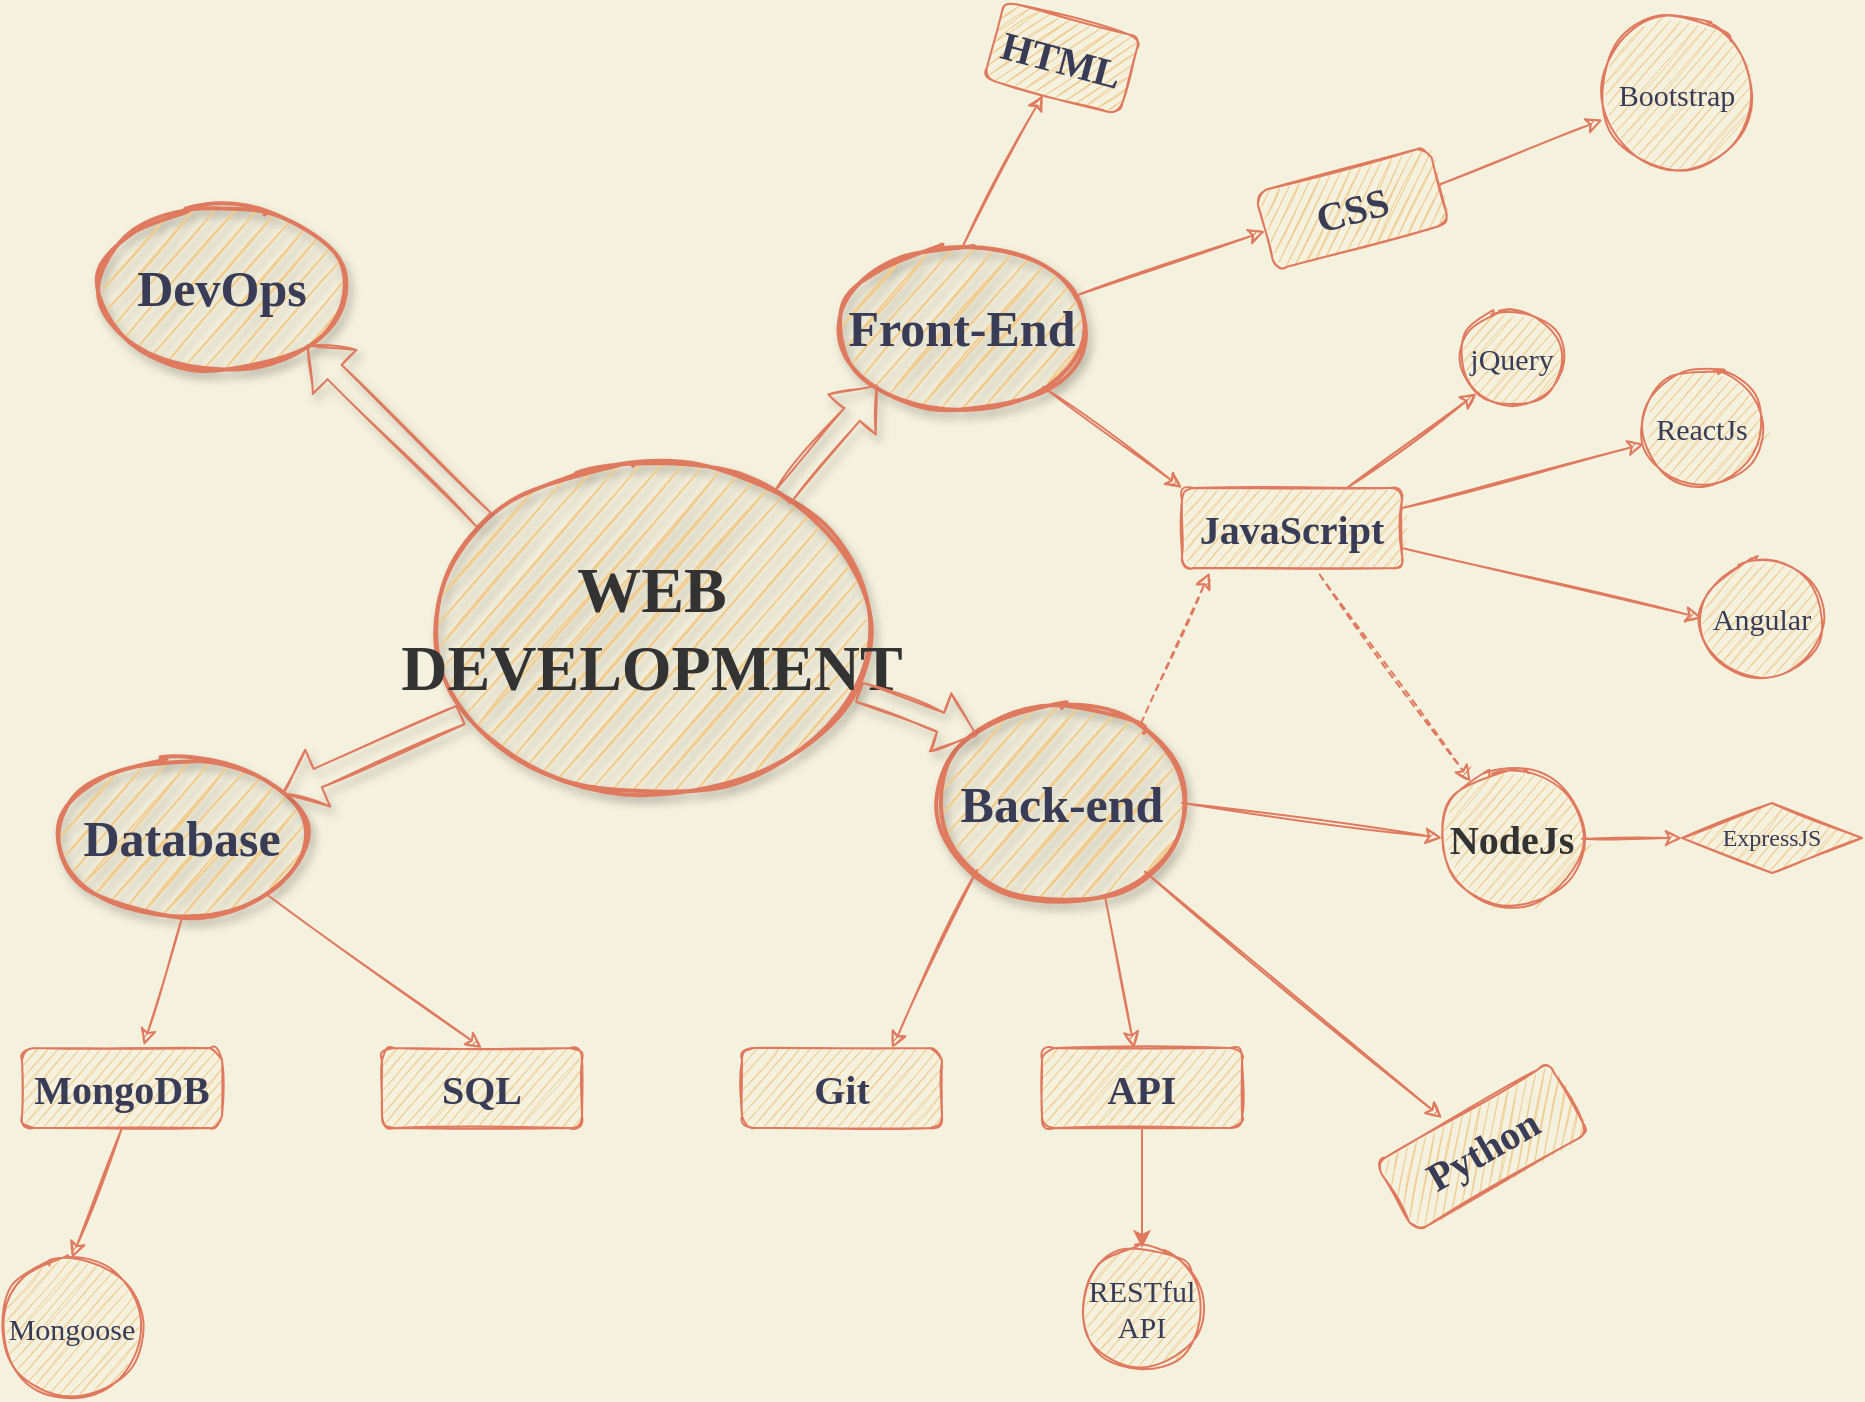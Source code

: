 <mxfile version="13.8.9-1" type="github">
  <diagram name="Page-1" id="ad52d381-51e7-2e0d-a935-2d0ddd2fd229">
    <mxGraphModel dx="992" dy="598" grid="1" gridSize="10" guides="1" tooltips="1" connect="1" arrows="1" fold="1" page="1" pageScale="1" pageWidth="1100" pageHeight="850" background="#F4F1DE" math="0" shadow="0">
      <root>
        <mxCell id="0" />
        <mxCell id="1" parent="0" />
        <mxCell id="2c924340bb9dbf6c-2" value="&lt;font style=&quot;font-size: 25px;&quot;&gt;&lt;b style=&quot;font-size: 25px;&quot;&gt;&lt;span style=&quot;font-size: 25px;&quot;&gt;DevOps&lt;/span&gt;&lt;/b&gt;&lt;/font&gt;" style="ellipse;whiteSpace=wrap;html=1;rounded=1;shadow=1;comic=0;labelBackgroundColor=none;strokeWidth=2;fontFamily=Cabin Sketch;fontSize=25;align=center;sketch=1;fontSource=https%3A%2F%2Ffonts.googleapis.com%2Fcss%3Ffamily%3DCabin%2BSketch;fontStyle=0;fillColor=#F2CC8F;strokeColor=#E07A5F;fontColor=#393C56;" parent="1" vertex="1">
          <mxGeometry x="170" y="165" width="120" height="80" as="geometry" />
        </mxCell>
        <mxCell id="2c924340bb9dbf6c-3" value="&lt;span style=&quot;font-size: 25px;&quot;&gt;&lt;font style=&quot;font-size: 25px;&quot;&gt;&lt;span style=&quot;font-size: 25px;&quot;&gt;Front-End&lt;/span&gt;&lt;/font&gt;&lt;/span&gt;" style="ellipse;whiteSpace=wrap;html=1;rounded=1;shadow=1;comic=0;labelBackgroundColor=none;strokeWidth=2;fontFamily=Cabin Sketch;fontSize=25;align=center;fontStyle=1;sketch=1;fontSource=https%3A%2F%2Ffonts.googleapis.com%2Fcss%3Ffamily%3DCabin%2BSketch;strokeColor=#E07A5F;fillColor=#F2CC8F;fontColor=#393C56;" parent="1" vertex="1">
          <mxGeometry x="540" y="185" width="120" height="80" as="geometry" />
        </mxCell>
        <mxCell id="2c924340bb9dbf6c-4" value="&lt;font color=&quot;#333333&quot; style=&quot;font-size: 32px;&quot;&gt;WEB DEVELOPMENT&lt;/font&gt;" style="ellipse;rounded=1;shadow=1;comic=0;labelBackgroundColor=none;strokeWidth=2;fontFamily=Cabin Sketch;fontSize=32;align=center;strokeColor=#E07A5F;labelBorderColor=none;whiteSpace=wrap;html=1;fontStyle=1;sketch=1;fontSource=https%3A%2F%2Ffonts.googleapis.com%2Fcss%3Ffamily%3DCabin%2BSketch;fontColor=#393C56;fillColor=#F2CC8F;" parent="1" vertex="1">
          <mxGeometry x="340" y="295" width="210" height="160" as="geometry" />
        </mxCell>
        <mxCell id="2c924340bb9dbf6c-5" value="&lt;font style=&quot;font-size: 25px;&quot;&gt;&lt;b style=&quot;font-size: 25px;&quot;&gt;&lt;span style=&quot;font-size: 25px;&quot;&gt;Back-end&lt;/span&gt;&lt;/b&gt;&lt;/font&gt;" style="ellipse;whiteSpace=wrap;html=1;rounded=1;shadow=1;comic=0;labelBackgroundColor=none;strokeWidth=2;fontFamily=Cabin Sketch;fontSize=25;align=center;sketch=1;fontSource=https%3A%2F%2Ffonts.googleapis.com%2Fcss%3Ffamily%3DCabin%2BSketch;fontStyle=0;strokeColor=#E07A5F;fillColor=#F2CC8F;fontColor=#393C56;" parent="1" vertex="1">
          <mxGeometry x="590" y="415" width="120" height="95" as="geometry" />
        </mxCell>
        <mxCell id="PwfOH68YG07IcWF_8wBd-2" value="&lt;font style=&quot;font-size: 25px;&quot;&gt;&lt;b style=&quot;font-size: 25px;&quot;&gt;&lt;span style=&quot;font-size: 25px;&quot;&gt;Database&lt;/span&gt;&lt;/b&gt;&lt;/font&gt;" style="ellipse;whiteSpace=wrap;html=1;rounded=1;shadow=1;comic=0;labelBackgroundColor=none;strokeWidth=2;fontFamily=Cabin Sketch;fontSize=25;align=center;sketch=1;fontSource=https%3A%2F%2Ffonts.googleapis.com%2Fcss%3Ffamily%3DCabin%2BSketch;fontStyle=0;fillColor=#F2CC8F;strokeColor=#E07A5F;fontColor=#393C56;" vertex="1" parent="1">
          <mxGeometry x="150" y="440" width="120" height="80" as="geometry" />
        </mxCell>
        <mxCell id="PwfOH68YG07IcWF_8wBd-3" value="" style="endArrow=classic;html=1;exitX=0.5;exitY=0;exitDx=0;exitDy=0;sketch=1;shadow=0;strokeColor=#E07A5F;fontColor=#393C56;labelBackgroundColor=#F4F1DE;" edge="1" parent="1" source="2c924340bb9dbf6c-3" target="PwfOH68YG07IcWF_8wBd-4">
          <mxGeometry width="50" height="50" relative="1" as="geometry">
            <mxPoint x="590" y="195" as="sourcePoint" />
            <mxPoint x="600" y="145" as="targetPoint" />
          </mxGeometry>
        </mxCell>
        <mxCell id="PwfOH68YG07IcWF_8wBd-4" value="&lt;font style=&quot;font-size: 20px&quot;&gt;&lt;b&gt;HTML&lt;/b&gt;&lt;/font&gt;" style="rounded=1;whiteSpace=wrap;html=1;glass=0;sketch=1;fontFamily=Cabin Sketch;fontSource=https%3A%2F%2Ffonts.googleapis.com%2Fcss%3Ffamily%3DCabin%2BSketch;fontSize=20;fillColor=#F2CC8F;strokeColor=#E07A5F;rotation=15;fontColor=#393C56;" vertex="1" parent="1">
          <mxGeometry x="615" y="70" width="70" height="40" as="geometry" />
        </mxCell>
        <mxCell id="PwfOH68YG07IcWF_8wBd-5" value="&lt;font style=&quot;font-size: 20px&quot;&gt;&lt;b&gt;CSS&lt;/b&gt;&lt;/font&gt;" style="rounded=1;whiteSpace=wrap;html=1;sketch=1;fontFamily=Cabin Sketch;fontSource=https%3A%2F%2Ffonts.googleapis.com%2Fcss%3Ffamily%3DCabin%2BSketch;fontSize=20;fillColor=#F2CC8F;strokeColor=#E07A5F;rotation=-15;fontColor=#393C56;" vertex="1" parent="1">
          <mxGeometry x="750" y="145" width="90" height="40" as="geometry" />
        </mxCell>
        <mxCell id="PwfOH68YG07IcWF_8wBd-6" value="" style="endArrow=classic;html=1;exitX=0.972;exitY=0.299;exitDx=0;exitDy=0;exitPerimeter=0;entryX=0;entryY=0.5;entryDx=0;entryDy=0;sketch=1;shadow=0;strokeColor=#E07A5F;fontColor=#393C56;labelBackgroundColor=#F4F1DE;" edge="1" parent="1" source="2c924340bb9dbf6c-3" target="PwfOH68YG07IcWF_8wBd-5">
          <mxGeometry width="50" height="50" relative="1" as="geometry">
            <mxPoint x="600" y="205" as="sourcePoint" />
            <mxPoint x="645.294" y="135" as="targetPoint" />
          </mxGeometry>
        </mxCell>
        <mxCell id="PwfOH68YG07IcWF_8wBd-7" value="&lt;b&gt;JavaScript&lt;/b&gt;" style="rounded=1;whiteSpace=wrap;html=1;sketch=1;fontSize=20;fontFamily=Cabin Sketch;fontSource=https%3A%2F%2Ffonts.googleapis.com%2Fcss%3Ffamily%3DCabin%2BSketch;fillColor=#F2CC8F;strokeColor=#E07A5F;rotation=0;fontColor=#393C56;" vertex="1" parent="1">
          <mxGeometry x="710" y="305" width="110" height="40" as="geometry" />
        </mxCell>
        <mxCell id="PwfOH68YG07IcWF_8wBd-8" value="" style="endArrow=classic;html=1;entryX=0;entryY=0;entryDx=0;entryDy=0;sketch=1;shadow=0;strokeColor=#E07A5F;fontColor=#393C56;labelBackgroundColor=#F4F1DE;" edge="1" parent="1" source="2c924340bb9dbf6c-3" target="PwfOH68YG07IcWF_8wBd-7">
          <mxGeometry width="50" height="50" relative="1" as="geometry">
            <mxPoint x="640" y="285" as="sourcePoint" />
            <mxPoint x="690" y="235" as="targetPoint" />
          </mxGeometry>
        </mxCell>
        <mxCell id="PwfOH68YG07IcWF_8wBd-9" value="" style="endArrow=classic;html=1;entryX=0.003;entryY=0.678;entryDx=0;entryDy=0;entryPerimeter=0;sketch=1;exitX=1;exitY=0.5;exitDx=0;exitDy=0;strokeColor=#E07A5F;fontColor=#393C56;labelBackgroundColor=#F4F1DE;" edge="1" parent="1" source="PwfOH68YG07IcWF_8wBd-5" target="PwfOH68YG07IcWF_8wBd-11">
          <mxGeometry width="50" height="50" relative="1" as="geometry">
            <mxPoint x="840" y="165" as="sourcePoint" />
            <mxPoint x="900" y="174.41" as="targetPoint" />
          </mxGeometry>
        </mxCell>
        <mxCell id="PwfOH68YG07IcWF_8wBd-11" value="Bootstrap" style="ellipse;whiteSpace=wrap;html=1;aspect=fixed;sketch=1;fontFamily=Cabin Sketch;fontSource=https%3A%2F%2Ffonts.googleapis.com%2Fcss%3Ffamily%3DCabin%2BSketch;fontSize=15;fillColor=#F2CC8F;strokeColor=#E07A5F;fontColor=#393C56;" vertex="1" parent="1">
          <mxGeometry x="920" y="70" width="75" height="75" as="geometry" />
        </mxCell>
        <mxCell id="PwfOH68YG07IcWF_8wBd-13" value="" style="endArrow=classic;html=1;entryX=0;entryY=1;entryDx=0;entryDy=0;sketch=1;exitX=0.75;exitY=0;exitDx=0;exitDy=0;strokeColor=#E07A5F;fontColor=#393C56;labelBackgroundColor=#F4F1DE;" edge="1" parent="1" source="PwfOH68YG07IcWF_8wBd-7" target="PwfOH68YG07IcWF_8wBd-14">
          <mxGeometry width="50" height="50" relative="1" as="geometry">
            <mxPoint x="830" y="310" as="sourcePoint" />
            <mxPoint x="880" y="265" as="targetPoint" />
          </mxGeometry>
        </mxCell>
        <mxCell id="PwfOH68YG07IcWF_8wBd-14" value="jQuery" style="ellipse;whiteSpace=wrap;html=1;aspect=fixed;sketch=1;fontSize=15;fontFamily=Cabin Sketch;fontSource=https%3A%2F%2Ffonts.googleapis.com%2Fcss%3Ffamily%3DCabin%2BSketch;fillColor=#F2CC8F;strokeColor=#E07A5F;fontColor=#393C56;" vertex="1" parent="1">
          <mxGeometry x="850" y="215" width="50" height="50" as="geometry" />
        </mxCell>
        <mxCell id="PwfOH68YG07IcWF_8wBd-15" value="" style="endArrow=classic;html=1;entryX=0.017;entryY=0.633;entryDx=0;entryDy=0;entryPerimeter=0;exitX=1;exitY=0.25;exitDx=0;exitDy=0;sketch=1;strokeColor=#E07A5F;fontColor=#393C56;labelBackgroundColor=#F4F1DE;" edge="1" parent="1" source="PwfOH68YG07IcWF_8wBd-7" target="PwfOH68YG07IcWF_8wBd-16">
          <mxGeometry width="50" height="50" relative="1" as="geometry">
            <mxPoint x="840" y="325" as="sourcePoint" />
            <mxPoint x="900" y="335" as="targetPoint" />
          </mxGeometry>
        </mxCell>
        <mxCell id="PwfOH68YG07IcWF_8wBd-16" value="ReactJs" style="ellipse;whiteSpace=wrap;html=1;aspect=fixed;sketch=1;fontSize=15;fontFamily=Cabin Sketch;fontSource=https%3A%2F%2Ffonts.googleapis.com%2Fcss%3Ffamily%3DCabin%2BSketch;fillColor=#F2CC8F;strokeColor=#E07A5F;fontColor=#393C56;" vertex="1" parent="1">
          <mxGeometry x="940" y="245" width="60" height="60" as="geometry" />
        </mxCell>
        <mxCell id="PwfOH68YG07IcWF_8wBd-18" value="" style="endArrow=classic;html=1;entryX=0.126;entryY=1.056;entryDx=0;entryDy=0;entryPerimeter=0;dashed=1;exitX=0.83;exitY=0.079;exitDx=0;exitDy=0;exitPerimeter=0;sketch=1;shadow=0;strokeColor=#E07A5F;fontColor=#393C56;labelBackgroundColor=#F4F1DE;" edge="1" parent="1" source="2c924340bb9dbf6c-5" target="PwfOH68YG07IcWF_8wBd-7">
          <mxGeometry width="50" height="50" relative="1" as="geometry">
            <mxPoint x="690" y="415" as="sourcePoint" />
            <mxPoint x="760" y="330" as="targetPoint" />
          </mxGeometry>
        </mxCell>
        <mxCell id="PwfOH68YG07IcWF_8wBd-19" value="" style="endArrow=classic;html=1;dashed=1;sketch=1;exitX=0.626;exitY=1.083;exitDx=0;exitDy=0;exitPerimeter=0;strokeColor=#E07A5F;fontColor=#393C56;labelBackgroundColor=#F4F1DE;" edge="1" parent="1" source="PwfOH68YG07IcWF_8wBd-7" target="PwfOH68YG07IcWF_8wBd-20">
          <mxGeometry width="50" height="50" relative="1" as="geometry">
            <mxPoint x="790" y="345" as="sourcePoint" />
            <mxPoint x="810" y="475" as="targetPoint" />
          </mxGeometry>
        </mxCell>
        <mxCell id="PwfOH68YG07IcWF_8wBd-20" value="&lt;font color=&quot;#333333&quot; face=&quot;Cabin Sketch&quot; data-font-src=&quot;https://fonts.googleapis.com/css?family=Cabin+Sketch&quot; style=&quot;font-size: 20px&quot;&gt;&lt;b&gt;NodeJs&lt;/b&gt;&lt;/font&gt;" style="ellipse;whiteSpace=wrap;html=1;aspect=fixed;sketch=1;fontColor=#393C56;fillColor=#F2CC8F;strokeColor=#E07A5F;" vertex="1" parent="1">
          <mxGeometry x="840" y="445" width="70" height="70" as="geometry" />
        </mxCell>
        <mxCell id="PwfOH68YG07IcWF_8wBd-21" value="ExpressJS" style="rhombus;whiteSpace=wrap;html=1;shadow=0;sketch=1;fontFamily=Cabin Sketch;fontSource=https%3A%2F%2Ffonts.googleapis.com%2Fcss%3Ffamily%3DCabin%2BSketch;fontSize=12;fillColor=#F2CC8F;strokeColor=#E07A5F;fontColor=#393C56;" vertex="1" parent="1">
          <mxGeometry x="960" y="462.5" width="90" height="35" as="geometry" />
        </mxCell>
        <mxCell id="PwfOH68YG07IcWF_8wBd-22" value="" style="endArrow=classic;html=1;sketch=1;strokeColor=#E07A5F;fontColor=#393C56;labelBackgroundColor=#F4F1DE;" edge="1" parent="1">
          <mxGeometry width="50" height="50" relative="1" as="geometry">
            <mxPoint x="910" y="480.41" as="sourcePoint" />
            <mxPoint x="960" y="480" as="targetPoint" />
          </mxGeometry>
        </mxCell>
        <mxCell id="PwfOH68YG07IcWF_8wBd-23" value="" style="endArrow=classic;html=1;entryX=0;entryY=0.5;entryDx=0;entryDy=0;exitX=1;exitY=0.5;exitDx=0;exitDy=0;sketch=1;shadow=0;strokeColor=#E07A5F;fontColor=#393C56;labelBackgroundColor=#F4F1DE;" edge="1" parent="1" source="2c924340bb9dbf6c-5" target="PwfOH68YG07IcWF_8wBd-20">
          <mxGeometry width="50" height="50" relative="1" as="geometry">
            <mxPoint x="690" y="455" as="sourcePoint" />
            <mxPoint x="740" y="405" as="targetPoint" />
          </mxGeometry>
        </mxCell>
        <mxCell id="PwfOH68YG07IcWF_8wBd-24" value="&lt;b&gt;API&lt;/b&gt;" style="rounded=1;whiteSpace=wrap;html=1;sketch=1;fontSize=20;fontFamily=Cabin Sketch;fontSource=https%3A%2F%2Ffonts.googleapis.com%2Fcss%3Ffamily%3DCabin%2BSketch;fillColor=#F2CC8F;strokeColor=#E07A5F;fontColor=#393C56;" vertex="1" parent="1">
          <mxGeometry x="640" y="585" width="100" height="40" as="geometry" />
        </mxCell>
        <mxCell id="PwfOH68YG07IcWF_8wBd-25" value="" style="endArrow=classic;html=1;exitX=0.679;exitY=0.991;exitDx=0;exitDy=0;exitPerimeter=0;sketch=1;shadow=0;strokeColor=#E07A5F;fontColor=#393C56;labelBackgroundColor=#F4F1DE;" edge="1" parent="1" source="2c924340bb9dbf6c-5" target="PwfOH68YG07IcWF_8wBd-24">
          <mxGeometry width="50" height="50" relative="1" as="geometry">
            <mxPoint x="650" y="615" as="sourcePoint" />
            <mxPoint x="700" y="565" as="targetPoint" />
          </mxGeometry>
        </mxCell>
        <mxCell id="PwfOH68YG07IcWF_8wBd-27" value="&lt;b&gt;Git&lt;/b&gt;" style="rounded=1;whiteSpace=wrap;html=1;sketch=1;fontSize=20;fontFamily=Cabin Sketch;fontSource=https%3A%2F%2Ffonts.googleapis.com%2Fcss%3Ffamily%3DCabin%2BSketch;fillColor=#F2CC8F;strokeColor=#E07A5F;fontColor=#393C56;" vertex="1" parent="1">
          <mxGeometry x="490" y="585" width="100" height="40" as="geometry" />
        </mxCell>
        <mxCell id="PwfOH68YG07IcWF_8wBd-30" value="" style="endArrow=classic;html=1;entryX=0.75;entryY=0;entryDx=0;entryDy=0;exitX=0;exitY=1;exitDx=0;exitDy=0;sketch=1;shadow=0;strokeColor=#E07A5F;fontColor=#393C56;labelBackgroundColor=#F4F1DE;" edge="1" parent="1" source="2c924340bb9dbf6c-5" target="PwfOH68YG07IcWF_8wBd-27">
          <mxGeometry width="50" height="50" relative="1" as="geometry">
            <mxPoint x="590" y="555" as="sourcePoint" />
            <mxPoint x="640" y="505" as="targetPoint" />
          </mxGeometry>
        </mxCell>
        <mxCell id="PwfOH68YG07IcWF_8wBd-32" value="&lt;b&gt;SQL&lt;/b&gt;" style="rounded=1;whiteSpace=wrap;html=1;sketch=1;fontSize=20;fontFamily=Cabin Sketch;fontSource=https%3A%2F%2Ffonts.googleapis.com%2Fcss%3Ffamily%3DCabin%2BSketch;fillColor=#F2CC8F;strokeColor=#E07A5F;fontColor=#393C56;" vertex="1" parent="1">
          <mxGeometry x="310" y="585" width="100" height="40" as="geometry" />
        </mxCell>
        <mxCell id="PwfOH68YG07IcWF_8wBd-33" value="" style="endArrow=classic;html=1;exitX=1;exitY=1;exitDx=0;exitDy=0;entryX=0.5;entryY=0;entryDx=0;entryDy=0;sketch=1;shadow=0;strokeColor=#E07A5F;fontColor=#393C56;labelBackgroundColor=#F4F1DE;" edge="1" parent="1" source="PwfOH68YG07IcWF_8wBd-2" target="PwfOH68YG07IcWF_8wBd-32">
          <mxGeometry width="50" height="50" relative="1" as="geometry">
            <mxPoint x="350" y="515" as="sourcePoint" />
            <mxPoint x="360" y="505" as="targetPoint" />
          </mxGeometry>
        </mxCell>
        <mxCell id="PwfOH68YG07IcWF_8wBd-35" value="&lt;b&gt;MongoDB&lt;/b&gt;" style="rounded=1;whiteSpace=wrap;html=1;sketch=1;fontSize=20;fontFamily=Cabin Sketch;fontSource=https%3A%2F%2Ffonts.googleapis.com%2Fcss%3Ffamily%3DCabin%2BSketch;fillColor=#F2CC8F;strokeColor=#E07A5F;fontColor=#393C56;" vertex="1" parent="1">
          <mxGeometry x="130" y="585" width="100" height="40" as="geometry" />
        </mxCell>
        <mxCell id="PwfOH68YG07IcWF_8wBd-36" value="" style="endArrow=classic;html=1;exitX=0.5;exitY=1;exitDx=0;exitDy=0;entryX=0.609;entryY=-0.032;entryDx=0;entryDy=0;entryPerimeter=0;sketch=1;shadow=0;strokeColor=#E07A5F;fontColor=#393C56;labelBackgroundColor=#F4F1DE;" edge="1" parent="1" source="PwfOH68YG07IcWF_8wBd-2" target="PwfOH68YG07IcWF_8wBd-35">
          <mxGeometry width="50" height="50" relative="1" as="geometry">
            <mxPoint x="250" y="615" as="sourcePoint" />
            <mxPoint x="300" y="565" as="targetPoint" />
          </mxGeometry>
        </mxCell>
        <mxCell id="PwfOH68YG07IcWF_8wBd-37" value="Mongoose" style="ellipse;whiteSpace=wrap;html=1;aspect=fixed;sketch=1;fillColor=#F2CC8F;strokeColor=#E07A5F;fontSize=15;fontFamily=Cabin Sketch;fontSource=https%3A%2F%2Ffonts.googleapis.com%2Fcss%3Ffamily%3DCabin%2BSketch;fontColor=#393C56;" vertex="1" parent="1">
          <mxGeometry x="120" y="690" width="70" height="70" as="geometry" />
        </mxCell>
        <mxCell id="PwfOH68YG07IcWF_8wBd-38" value="" style="endArrow=classic;html=1;entryX=0.5;entryY=0;entryDx=0;entryDy=0;sketch=1;exitX=0.5;exitY=1;exitDx=0;exitDy=0;strokeColor=#E07A5F;fontColor=#393C56;labelBackgroundColor=#F4F1DE;" edge="1" parent="1" source="PwfOH68YG07IcWF_8wBd-35" target="PwfOH68YG07IcWF_8wBd-37">
          <mxGeometry width="50" height="50" relative="1" as="geometry">
            <mxPoint x="200" y="627" as="sourcePoint" />
            <mxPoint x="270" y="595" as="targetPoint" />
          </mxGeometry>
        </mxCell>
        <mxCell id="PwfOH68YG07IcWF_8wBd-39" value="" style="endArrow=classic;html=1;sketch=1;shadow=0;strokeColor=#E07A5F;fontColor=#393C56;labelBackgroundColor=#F4F1DE;" edge="1" parent="1" source="2c924340bb9dbf6c-5">
          <mxGeometry width="50" height="50" relative="1" as="geometry">
            <mxPoint x="780" y="560" as="sourcePoint" />
            <mxPoint x="840" y="620" as="targetPoint" />
          </mxGeometry>
        </mxCell>
        <mxCell id="PwfOH68YG07IcWF_8wBd-40" value="&lt;b&gt;Python&lt;/b&gt;" style="rounded=1;whiteSpace=wrap;html=1;rotation=-30;fontSize=20;sketch=1;fontFamily=Cabin Sketch;fontSource=https%3A%2F%2Ffonts.googleapis.com%2Fcss%3Ffamily%3DCabin%2BSketch;fillColor=#F2CC8F;strokeColor=#E07A5F;fontColor=#393C56;" vertex="1" parent="1">
          <mxGeometry x="810" y="615" width="100" height="40" as="geometry" />
        </mxCell>
        <mxCell id="PwfOH68YG07IcWF_8wBd-41" value="RESTful API" style="ellipse;whiteSpace=wrap;html=1;aspect=fixed;sketch=1;fillColor=#F2CC8F;strokeColor=#E07A5F;fontSize=15;fontFamily=Cabin Sketch;fontSource=https%3A%2F%2Ffonts.googleapis.com%2Fcss%3Ffamily%3DCabin%2BSketch;fontColor=#393C56;" vertex="1" parent="1">
          <mxGeometry x="660" y="685" width="60" height="60" as="geometry" />
        </mxCell>
        <mxCell id="PwfOH68YG07IcWF_8wBd-42" value="" style="endArrow=classic;html=1;entryX=0.5;entryY=0;entryDx=0;entryDy=0;strokeColor=#E07A5F;fontColor=#393C56;labelBackgroundColor=#F4F1DE;" edge="1" parent="1" target="PwfOH68YG07IcWF_8wBd-41">
          <mxGeometry width="50" height="50" relative="1" as="geometry">
            <mxPoint x="690" y="625" as="sourcePoint" />
            <mxPoint x="680" y="693" as="targetPoint" />
          </mxGeometry>
        </mxCell>
        <mxCell id="PwfOH68YG07IcWF_8wBd-43" value="" style="shape=flexArrow;endArrow=classic;html=1;fontSize=20;entryX=0;entryY=1;entryDx=0;entryDy=0;sketch=1;shadow=1;strokeColor=#E07A5F;fontColor=#393C56;labelBackgroundColor=#F4F1DE;" edge="1" parent="1" target="2c924340bb9dbf6c-3">
          <mxGeometry width="50" height="50" relative="1" as="geometry">
            <mxPoint x="510" y="310" as="sourcePoint" />
            <mxPoint x="550" y="265" as="targetPoint" />
          </mxGeometry>
        </mxCell>
        <mxCell id="PwfOH68YG07IcWF_8wBd-45" value="" style="shape=flexArrow;endArrow=classic;html=1;fontSize=20;entryX=1;entryY=1;entryDx=0;entryDy=0;exitX=0.101;exitY=0.164;exitDx=0;exitDy=0;exitPerimeter=0;sketch=1;shadow=1;strokeColor=#E07A5F;fontColor=#393C56;labelBackgroundColor=#F4F1DE;" edge="1" parent="1" source="2c924340bb9dbf6c-4" target="2c924340bb9dbf6c-2">
          <mxGeometry width="50" height="50" relative="1" as="geometry">
            <mxPoint x="370" y="315" as="sourcePoint" />
            <mxPoint x="420" y="265" as="targetPoint" />
          </mxGeometry>
        </mxCell>
        <mxCell id="PwfOH68YG07IcWF_8wBd-46" value="" style="shape=flexArrow;endArrow=classic;html=1;shadow=1;fontSize=20;sketch=1;exitX=0.046;exitY=0.771;exitDx=0;exitDy=0;exitPerimeter=0;strokeColor=#E07A5F;fontColor=#393C56;labelBackgroundColor=#F4F1DE;" edge="1" parent="1" source="2c924340bb9dbf6c-4" target="PwfOH68YG07IcWF_8wBd-2">
          <mxGeometry width="50" height="50" relative="1" as="geometry">
            <mxPoint x="350" y="440" as="sourcePoint" />
            <mxPoint x="400" y="390" as="targetPoint" />
          </mxGeometry>
        </mxCell>
        <mxCell id="PwfOH68YG07IcWF_8wBd-47" value="" style="shape=flexArrow;endArrow=classic;html=1;shadow=1;fontSize=20;entryX=0;entryY=0;entryDx=0;entryDy=0;exitX=0.992;exitY=0.7;exitDx=0;exitDy=0;exitPerimeter=0;sketch=1;strokeColor=#E07A5F;fontColor=#393C56;labelBackgroundColor=#F4F1DE;" edge="1" parent="1" source="2c924340bb9dbf6c-4" target="2c924340bb9dbf6c-5">
          <mxGeometry width="50" height="50" relative="1" as="geometry">
            <mxPoint x="500" y="390" as="sourcePoint" />
            <mxPoint x="550" y="340" as="targetPoint" />
          </mxGeometry>
        </mxCell>
        <mxCell id="PwfOH68YG07IcWF_8wBd-48" value="Angular" style="ellipse;whiteSpace=wrap;html=1;aspect=fixed;sketch=1;fontSize=15;fontFamily=Cabin Sketch;fontSource=https%3A%2F%2Ffonts.googleapis.com%2Fcss%3Ffamily%3DCabin%2BSketch;fillColor=#F2CC8F;strokeColor=#E07A5F;fontColor=#393C56;" vertex="1" parent="1">
          <mxGeometry x="970" y="340" width="60" height="60" as="geometry" />
        </mxCell>
        <mxCell id="PwfOH68YG07IcWF_8wBd-49" value="" style="endArrow=classic;html=1;entryX=0;entryY=0.5;entryDx=0;entryDy=0;exitX=1;exitY=0.75;exitDx=0;exitDy=0;sketch=1;strokeColor=#E07A5F;fontColor=#393C56;labelBackgroundColor=#F4F1DE;" edge="1" parent="1" source="PwfOH68YG07IcWF_8wBd-7" target="PwfOH68YG07IcWF_8wBd-48">
          <mxGeometry width="50" height="50" relative="1" as="geometry">
            <mxPoint x="850" y="362.02" as="sourcePoint" />
            <mxPoint x="951.02" y="330" as="targetPoint" />
          </mxGeometry>
        </mxCell>
      </root>
    </mxGraphModel>
  </diagram>
</mxfile>
